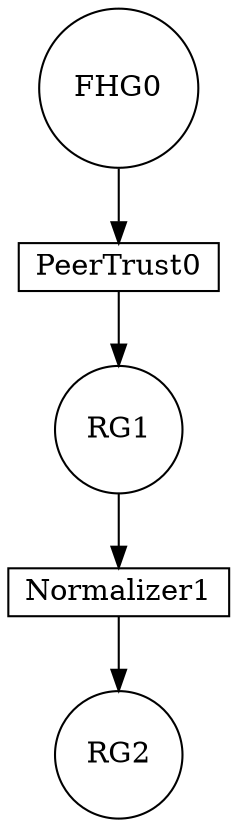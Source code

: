 digraph G {FHG0[shape=circle,label=FHG0];PeerTrust0[shape=rect,height=0.01,width=1, label=PeerTrust0];FHG0 -> PeerTrust0[label=""];RG1[shape=circle,label=RG1];PeerTrust0[shape=box];PeerTrust0 -> RG1[label=""];RG1[shape=circle,label=RG1];Normalizer1[shape=rect,height=0.01,width=1, label=Normalizer1];RG1 -> Normalizer1[label=""];RG2[shape=circle,label=RG2];Normalizer1[shape=box];Normalizer1 -> RG2[label=""];}